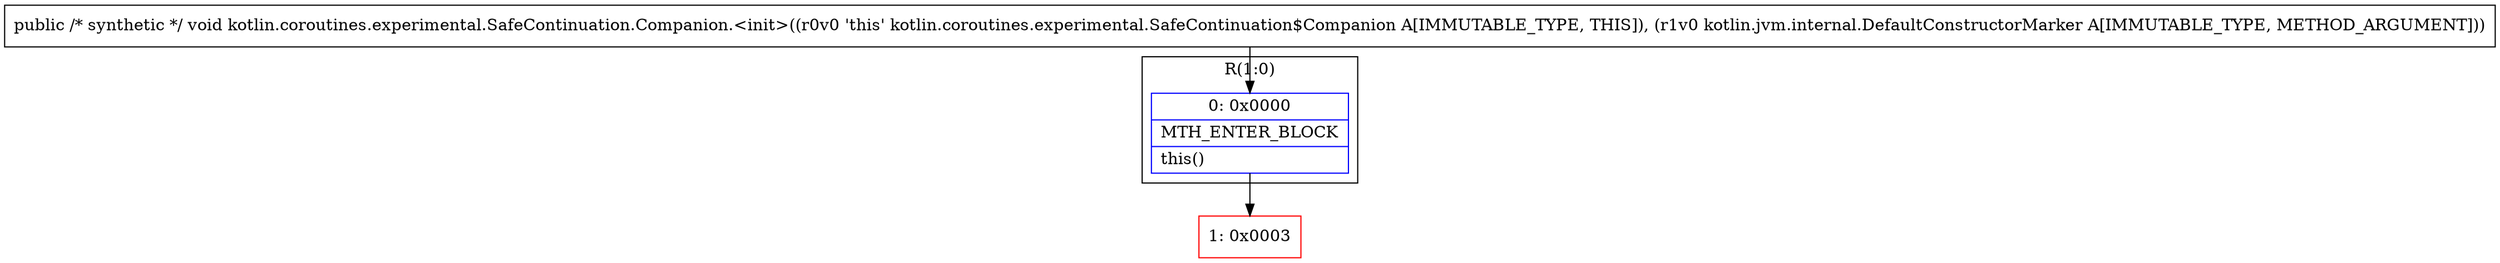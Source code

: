 digraph "CFG forkotlin.coroutines.experimental.SafeContinuation.Companion.\<init\>(Lkotlin\/jvm\/internal\/DefaultConstructorMarker;)V" {
subgraph cluster_Region_1430086422 {
label = "R(1:0)";
node [shape=record,color=blue];
Node_0 [shape=record,label="{0\:\ 0x0000|MTH_ENTER_BLOCK\l|this()\l}"];
}
Node_1 [shape=record,color=red,label="{1\:\ 0x0003}"];
MethodNode[shape=record,label="{public \/* synthetic *\/ void kotlin.coroutines.experimental.SafeContinuation.Companion.\<init\>((r0v0 'this' kotlin.coroutines.experimental.SafeContinuation$Companion A[IMMUTABLE_TYPE, THIS]), (r1v0 kotlin.jvm.internal.DefaultConstructorMarker A[IMMUTABLE_TYPE, METHOD_ARGUMENT])) }"];
MethodNode -> Node_0;
Node_0 -> Node_1;
}

